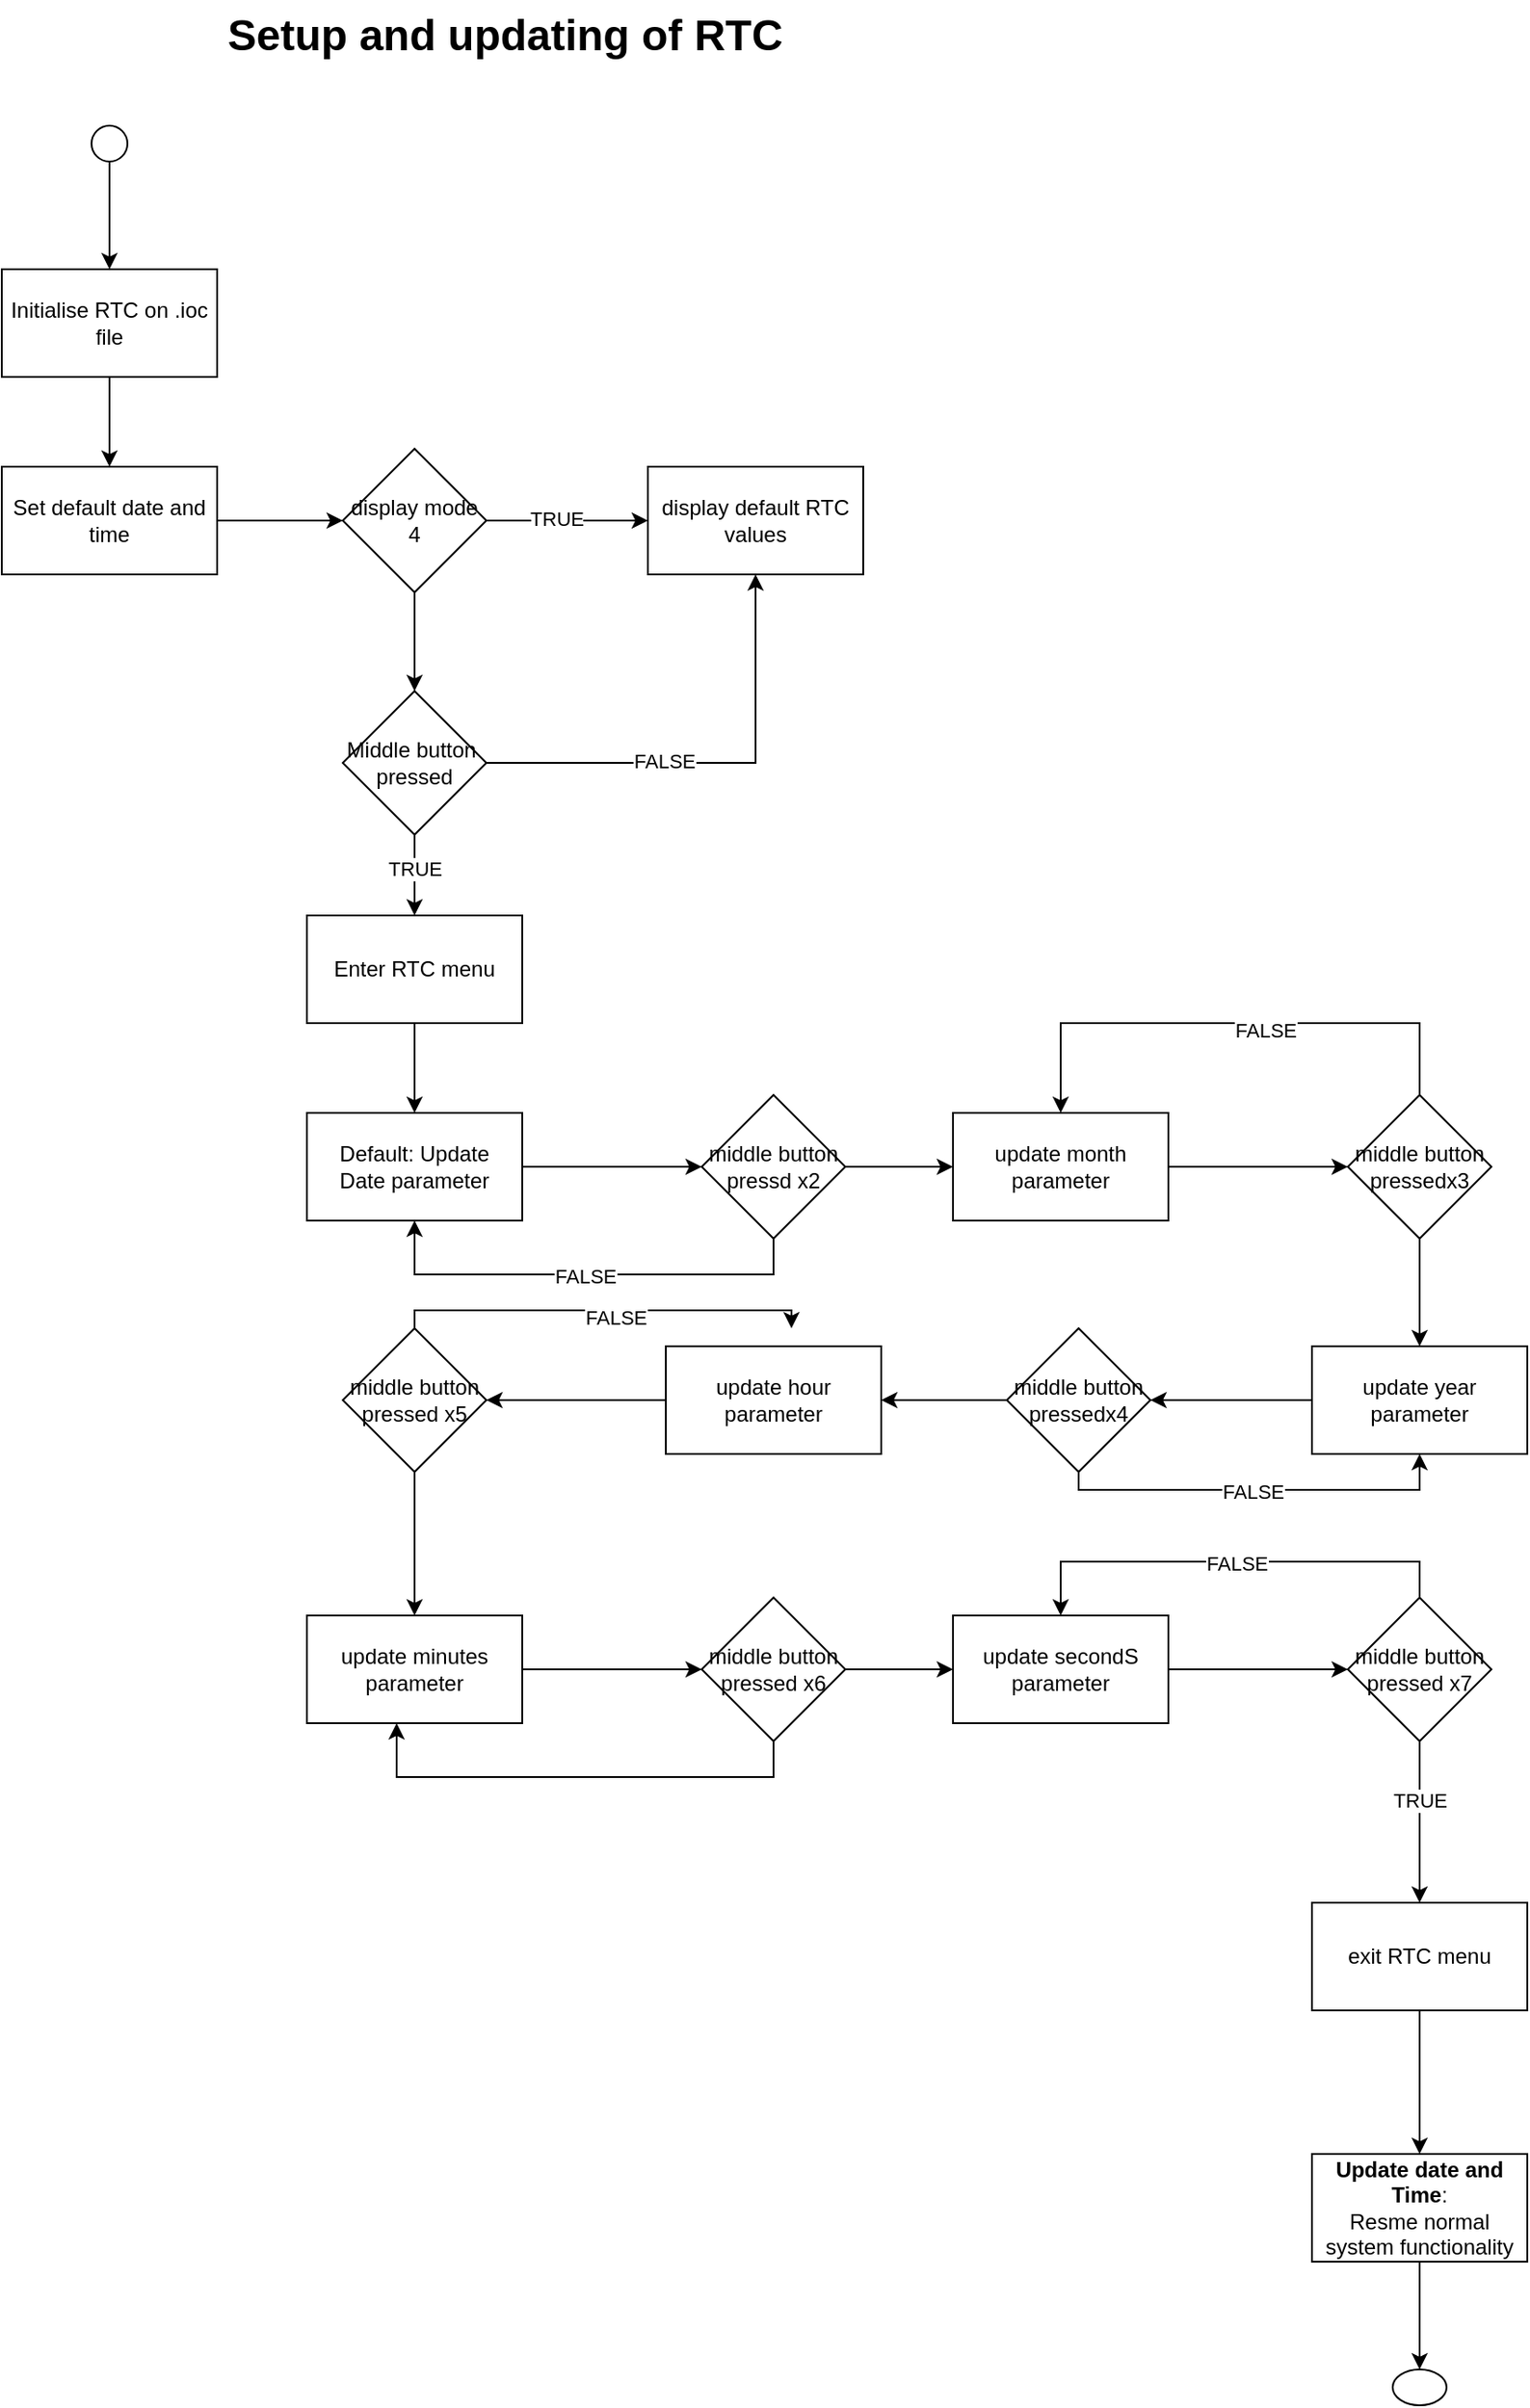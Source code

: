 <mxfile version="24.1.0" type="device">
  <diagram name="Page-1" id="7e0a89b8-554c-2b80-1dc8-d5c74ca68de4">
    <mxGraphModel dx="1867" dy="953" grid="1" gridSize="10" guides="1" tooltips="1" connect="1" arrows="1" fold="1" page="1" pageScale="1" pageWidth="1100" pageHeight="850" background="none" math="0" shadow="0">
      <root>
        <mxCell id="0" />
        <mxCell id="1" parent="0" />
        <mxCell id="Ae1zqm7DA8t6J2PGh84K-3" value="" style="edgeStyle=orthogonalEdgeStyle;rounded=0;orthogonalLoop=1;jettySize=auto;html=1;" edge="1" parent="1" source="Ae1zqm7DA8t6J2PGh84K-1" target="Ae1zqm7DA8t6J2PGh84K-2">
          <mxGeometry relative="1" as="geometry" />
        </mxCell>
        <mxCell id="Ae1zqm7DA8t6J2PGh84K-1" value="" style="ellipse;whiteSpace=wrap;html=1;aspect=fixed;" vertex="1" parent="1">
          <mxGeometry x="240" y="110" width="20" height="20" as="geometry" />
        </mxCell>
        <mxCell id="Ae1zqm7DA8t6J2PGh84K-5" value="" style="edgeStyle=orthogonalEdgeStyle;rounded=0;orthogonalLoop=1;jettySize=auto;html=1;" edge="1" parent="1" source="Ae1zqm7DA8t6J2PGh84K-2" target="Ae1zqm7DA8t6J2PGh84K-4">
          <mxGeometry relative="1" as="geometry" />
        </mxCell>
        <mxCell id="Ae1zqm7DA8t6J2PGh84K-2" value="Initialise RTC on .ioc file" style="whiteSpace=wrap;html=1;" vertex="1" parent="1">
          <mxGeometry x="190" y="190" width="120" height="60" as="geometry" />
        </mxCell>
        <mxCell id="Ae1zqm7DA8t6J2PGh84K-8" value="" style="edgeStyle=orthogonalEdgeStyle;rounded=0;orthogonalLoop=1;jettySize=auto;html=1;" edge="1" parent="1" source="Ae1zqm7DA8t6J2PGh84K-4" target="Ae1zqm7DA8t6J2PGh84K-7">
          <mxGeometry relative="1" as="geometry" />
        </mxCell>
        <mxCell id="Ae1zqm7DA8t6J2PGh84K-4" value="Set default date and time" style="whiteSpace=wrap;html=1;" vertex="1" parent="1">
          <mxGeometry x="190" y="300" width="120" height="60" as="geometry" />
        </mxCell>
        <mxCell id="Ae1zqm7DA8t6J2PGh84K-6" value="Setup and updating of RTC" style="text;strokeColor=none;fillColor=none;html=1;fontSize=24;fontStyle=1;verticalAlign=middle;align=center;" vertex="1" parent="1">
          <mxGeometry x="420" y="40" width="100" height="40" as="geometry" />
        </mxCell>
        <mxCell id="Ae1zqm7DA8t6J2PGh84K-10" value="" style="edgeStyle=orthogonalEdgeStyle;rounded=0;orthogonalLoop=1;jettySize=auto;html=1;" edge="1" parent="1" source="Ae1zqm7DA8t6J2PGh84K-7" target="Ae1zqm7DA8t6J2PGh84K-9">
          <mxGeometry relative="1" as="geometry" />
        </mxCell>
        <mxCell id="Ae1zqm7DA8t6J2PGh84K-12" value="TRUE" style="edgeLabel;html=1;align=center;verticalAlign=middle;resizable=0;points=[];" vertex="1" connectable="0" parent="Ae1zqm7DA8t6J2PGh84K-10">
          <mxGeometry x="-0.143" y="1" relative="1" as="geometry">
            <mxPoint as="offset" />
          </mxGeometry>
        </mxCell>
        <mxCell id="Ae1zqm7DA8t6J2PGh84K-14" value="" style="edgeStyle=orthogonalEdgeStyle;rounded=0;orthogonalLoop=1;jettySize=auto;html=1;" edge="1" parent="1" source="Ae1zqm7DA8t6J2PGh84K-7">
          <mxGeometry relative="1" as="geometry">
            <mxPoint x="420.0" y="425" as="targetPoint" />
          </mxGeometry>
        </mxCell>
        <mxCell id="Ae1zqm7DA8t6J2PGh84K-7" value="display mode&lt;div&gt;4&lt;/div&gt;" style="rhombus;whiteSpace=wrap;html=1;" vertex="1" parent="1">
          <mxGeometry x="380" y="290" width="80" height="80" as="geometry" />
        </mxCell>
        <mxCell id="Ae1zqm7DA8t6J2PGh84K-9" value="display default RTC values" style="whiteSpace=wrap;html=1;" vertex="1" parent="1">
          <mxGeometry x="550" y="300" width="120" height="60" as="geometry" />
        </mxCell>
        <mxCell id="Ae1zqm7DA8t6J2PGh84K-16" style="edgeStyle=orthogonalEdgeStyle;rounded=0;orthogonalLoop=1;jettySize=auto;html=1;entryX=0.5;entryY=1;entryDx=0;entryDy=0;" edge="1" parent="1" source="Ae1zqm7DA8t6J2PGh84K-15" target="Ae1zqm7DA8t6J2PGh84K-9">
          <mxGeometry relative="1" as="geometry" />
        </mxCell>
        <mxCell id="Ae1zqm7DA8t6J2PGh84K-18" value="FALSE" style="edgeLabel;html=1;align=center;verticalAlign=middle;resizable=0;points=[];" vertex="1" connectable="0" parent="Ae1zqm7DA8t6J2PGh84K-16">
          <mxGeometry x="-0.227" y="1" relative="1" as="geometry">
            <mxPoint as="offset" />
          </mxGeometry>
        </mxCell>
        <mxCell id="Ae1zqm7DA8t6J2PGh84K-20" value="" style="edgeStyle=orthogonalEdgeStyle;rounded=0;orthogonalLoop=1;jettySize=auto;html=1;" edge="1" parent="1" source="Ae1zqm7DA8t6J2PGh84K-15" target="Ae1zqm7DA8t6J2PGh84K-19">
          <mxGeometry relative="1" as="geometry" />
        </mxCell>
        <mxCell id="Ae1zqm7DA8t6J2PGh84K-21" value="TRUE" style="edgeLabel;html=1;align=center;verticalAlign=middle;resizable=0;points=[];" vertex="1" connectable="0" parent="Ae1zqm7DA8t6J2PGh84K-20">
          <mxGeometry x="-0.137" relative="1" as="geometry">
            <mxPoint y="-1" as="offset" />
          </mxGeometry>
        </mxCell>
        <mxCell id="Ae1zqm7DA8t6J2PGh84K-15" value="Middle button&amp;nbsp;&lt;div&gt;pressed&lt;/div&gt;" style="rhombus;whiteSpace=wrap;html=1;" vertex="1" parent="1">
          <mxGeometry x="380" y="425" width="80" height="80" as="geometry" />
        </mxCell>
        <mxCell id="Ae1zqm7DA8t6J2PGh84K-23" value="" style="edgeStyle=orthogonalEdgeStyle;rounded=0;orthogonalLoop=1;jettySize=auto;html=1;" edge="1" parent="1" source="Ae1zqm7DA8t6J2PGh84K-19" target="Ae1zqm7DA8t6J2PGh84K-22">
          <mxGeometry relative="1" as="geometry" />
        </mxCell>
        <mxCell id="Ae1zqm7DA8t6J2PGh84K-19" value="Enter RTC menu" style="whiteSpace=wrap;html=1;" vertex="1" parent="1">
          <mxGeometry x="360" y="550" width="120" height="60" as="geometry" />
        </mxCell>
        <mxCell id="Ae1zqm7DA8t6J2PGh84K-25" value="" style="edgeStyle=orthogonalEdgeStyle;rounded=0;orthogonalLoop=1;jettySize=auto;html=1;" edge="1" parent="1" source="Ae1zqm7DA8t6J2PGh84K-22" target="Ae1zqm7DA8t6J2PGh84K-24">
          <mxGeometry relative="1" as="geometry" />
        </mxCell>
        <mxCell id="Ae1zqm7DA8t6J2PGh84K-22" value="Default: Update&lt;div&gt;Date parameter&lt;/div&gt;" style="whiteSpace=wrap;html=1;" vertex="1" parent="1">
          <mxGeometry x="360" y="660" width="120" height="60" as="geometry" />
        </mxCell>
        <mxCell id="Ae1zqm7DA8t6J2PGh84K-27" value="" style="edgeStyle=orthogonalEdgeStyle;rounded=0;orthogonalLoop=1;jettySize=auto;html=1;" edge="1" parent="1" source="Ae1zqm7DA8t6J2PGh84K-24" target="Ae1zqm7DA8t6J2PGh84K-26">
          <mxGeometry relative="1" as="geometry" />
        </mxCell>
        <mxCell id="Ae1zqm7DA8t6J2PGh84K-24" value="middle button pressd x2" style="rhombus;whiteSpace=wrap;html=1;" vertex="1" parent="1">
          <mxGeometry x="580" y="650" width="80" height="80" as="geometry" />
        </mxCell>
        <mxCell id="Ae1zqm7DA8t6J2PGh84K-29" value="" style="edgeStyle=orthogonalEdgeStyle;rounded=0;orthogonalLoop=1;jettySize=auto;html=1;" edge="1" parent="1" source="Ae1zqm7DA8t6J2PGh84K-26" target="Ae1zqm7DA8t6J2PGh84K-28">
          <mxGeometry relative="1" as="geometry" />
        </mxCell>
        <mxCell id="Ae1zqm7DA8t6J2PGh84K-26" value="update month parameter" style="whiteSpace=wrap;html=1;" vertex="1" parent="1">
          <mxGeometry x="720" y="660" width="120" height="60" as="geometry" />
        </mxCell>
        <mxCell id="Ae1zqm7DA8t6J2PGh84K-31" value="" style="edgeStyle=orthogonalEdgeStyle;rounded=0;orthogonalLoop=1;jettySize=auto;html=1;" edge="1" parent="1" source="Ae1zqm7DA8t6J2PGh84K-28" target="Ae1zqm7DA8t6J2PGh84K-30">
          <mxGeometry relative="1" as="geometry" />
        </mxCell>
        <mxCell id="Ae1zqm7DA8t6J2PGh84K-28" value="middle button pressedx3" style="rhombus;whiteSpace=wrap;html=1;" vertex="1" parent="1">
          <mxGeometry x="940" y="650" width="80" height="80" as="geometry" />
        </mxCell>
        <mxCell id="Ae1zqm7DA8t6J2PGh84K-33" value="" style="edgeStyle=orthogonalEdgeStyle;rounded=0;orthogonalLoop=1;jettySize=auto;html=1;" edge="1" parent="1" source="Ae1zqm7DA8t6J2PGh84K-30" target="Ae1zqm7DA8t6J2PGh84K-32">
          <mxGeometry relative="1" as="geometry" />
        </mxCell>
        <mxCell id="Ae1zqm7DA8t6J2PGh84K-30" value="update year parameter" style="whiteSpace=wrap;html=1;" vertex="1" parent="1">
          <mxGeometry x="920" y="790" width="120" height="60" as="geometry" />
        </mxCell>
        <mxCell id="Ae1zqm7DA8t6J2PGh84K-35" value="" style="edgeStyle=orthogonalEdgeStyle;rounded=0;orthogonalLoop=1;jettySize=auto;html=1;" edge="1" parent="1" source="Ae1zqm7DA8t6J2PGh84K-32" target="Ae1zqm7DA8t6J2PGh84K-34">
          <mxGeometry relative="1" as="geometry" />
        </mxCell>
        <mxCell id="Ae1zqm7DA8t6J2PGh84K-32" value="middle button pressedx4" style="rhombus;whiteSpace=wrap;html=1;" vertex="1" parent="1">
          <mxGeometry x="750" y="780" width="80" height="80" as="geometry" />
        </mxCell>
        <mxCell id="Ae1zqm7DA8t6J2PGh84K-37" value="" style="edgeStyle=orthogonalEdgeStyle;rounded=0;orthogonalLoop=1;jettySize=auto;html=1;" edge="1" parent="1" source="Ae1zqm7DA8t6J2PGh84K-34" target="Ae1zqm7DA8t6J2PGh84K-36">
          <mxGeometry relative="1" as="geometry" />
        </mxCell>
        <mxCell id="Ae1zqm7DA8t6J2PGh84K-34" value="update hour parameter" style="whiteSpace=wrap;html=1;" vertex="1" parent="1">
          <mxGeometry x="560" y="790" width="120" height="60" as="geometry" />
        </mxCell>
        <mxCell id="Ae1zqm7DA8t6J2PGh84K-39" value="" style="edgeStyle=orthogonalEdgeStyle;rounded=0;orthogonalLoop=1;jettySize=auto;html=1;" edge="1" parent="1" source="Ae1zqm7DA8t6J2PGh84K-36" target="Ae1zqm7DA8t6J2PGh84K-38">
          <mxGeometry relative="1" as="geometry" />
        </mxCell>
        <mxCell id="Ae1zqm7DA8t6J2PGh84K-36" value="middle button pressed x5" style="rhombus;whiteSpace=wrap;html=1;" vertex="1" parent="1">
          <mxGeometry x="380" y="780" width="80" height="80" as="geometry" />
        </mxCell>
        <mxCell id="Ae1zqm7DA8t6J2PGh84K-41" value="" style="edgeStyle=orthogonalEdgeStyle;rounded=0;orthogonalLoop=1;jettySize=auto;html=1;" edge="1" parent="1" source="Ae1zqm7DA8t6J2PGh84K-38" target="Ae1zqm7DA8t6J2PGh84K-40">
          <mxGeometry relative="1" as="geometry" />
        </mxCell>
        <mxCell id="Ae1zqm7DA8t6J2PGh84K-38" value="update minutes parameter" style="whiteSpace=wrap;html=1;" vertex="1" parent="1">
          <mxGeometry x="360" y="940" width="120" height="60" as="geometry" />
        </mxCell>
        <mxCell id="Ae1zqm7DA8t6J2PGh84K-43" value="" style="edgeStyle=orthogonalEdgeStyle;rounded=0;orthogonalLoop=1;jettySize=auto;html=1;" edge="1" parent="1" source="Ae1zqm7DA8t6J2PGh84K-40" target="Ae1zqm7DA8t6J2PGh84K-42">
          <mxGeometry relative="1" as="geometry" />
        </mxCell>
        <mxCell id="Ae1zqm7DA8t6J2PGh84K-40" value="middle button pressed x6" style="rhombus;whiteSpace=wrap;html=1;" vertex="1" parent="1">
          <mxGeometry x="580" y="930" width="80" height="80" as="geometry" />
        </mxCell>
        <mxCell id="Ae1zqm7DA8t6J2PGh84K-45" value="" style="edgeStyle=orthogonalEdgeStyle;rounded=0;orthogonalLoop=1;jettySize=auto;html=1;" edge="1" parent="1" source="Ae1zqm7DA8t6J2PGh84K-42" target="Ae1zqm7DA8t6J2PGh84K-44">
          <mxGeometry relative="1" as="geometry" />
        </mxCell>
        <mxCell id="Ae1zqm7DA8t6J2PGh84K-42" value="update secondS parameter" style="whiteSpace=wrap;html=1;" vertex="1" parent="1">
          <mxGeometry x="720" y="940" width="120" height="60" as="geometry" />
        </mxCell>
        <mxCell id="Ae1zqm7DA8t6J2PGh84K-47" value="" style="edgeStyle=orthogonalEdgeStyle;rounded=0;orthogonalLoop=1;jettySize=auto;html=1;" edge="1" parent="1" source="Ae1zqm7DA8t6J2PGh84K-44" target="Ae1zqm7DA8t6J2PGh84K-46">
          <mxGeometry relative="1" as="geometry" />
        </mxCell>
        <mxCell id="Ae1zqm7DA8t6J2PGh84K-76" value="TRUE" style="edgeLabel;html=1;align=center;verticalAlign=middle;resizable=0;points=[];" vertex="1" connectable="0" parent="Ae1zqm7DA8t6J2PGh84K-47">
          <mxGeometry x="-0.267" relative="1" as="geometry">
            <mxPoint as="offset" />
          </mxGeometry>
        </mxCell>
        <mxCell id="Ae1zqm7DA8t6J2PGh84K-44" value="middle button pressed x7" style="rhombus;whiteSpace=wrap;html=1;" vertex="1" parent="1">
          <mxGeometry x="940" y="930" width="80" height="80" as="geometry" />
        </mxCell>
        <mxCell id="Ae1zqm7DA8t6J2PGh84K-51" value="" style="edgeStyle=orthogonalEdgeStyle;rounded=0;orthogonalLoop=1;jettySize=auto;html=1;" edge="1" parent="1" source="Ae1zqm7DA8t6J2PGh84K-46" target="Ae1zqm7DA8t6J2PGh84K-50">
          <mxGeometry relative="1" as="geometry" />
        </mxCell>
        <mxCell id="Ae1zqm7DA8t6J2PGh84K-46" value="exit RTC menu" style="whiteSpace=wrap;html=1;" vertex="1" parent="1">
          <mxGeometry x="920" y="1100" width="120" height="60" as="geometry" />
        </mxCell>
        <mxCell id="Ae1zqm7DA8t6J2PGh84K-59" value="" style="edgeStyle=orthogonalEdgeStyle;rounded=0;orthogonalLoop=1;jettySize=auto;html=1;" edge="1" parent="1" source="Ae1zqm7DA8t6J2PGh84K-50" target="Ae1zqm7DA8t6J2PGh84K-58">
          <mxGeometry relative="1" as="geometry" />
        </mxCell>
        <mxCell id="Ae1zqm7DA8t6J2PGh84K-50" value="&lt;b&gt;Update date and Time&lt;/b&gt;:&lt;div&gt;Resme normal system functionality&lt;/div&gt;" style="whiteSpace=wrap;html=1;" vertex="1" parent="1">
          <mxGeometry x="920" y="1240" width="120" height="60" as="geometry" />
        </mxCell>
        <mxCell id="Ae1zqm7DA8t6J2PGh84K-58" value="" style="ellipse;whiteSpace=wrap;html=1;" vertex="1" parent="1">
          <mxGeometry x="965" y="1360" width="30" height="20" as="geometry" />
        </mxCell>
        <mxCell id="Ae1zqm7DA8t6J2PGh84K-62" value="" style="endArrow=classic;html=1;rounded=0;entryX=0.5;entryY=1;entryDx=0;entryDy=0;" edge="1" parent="1" target="Ae1zqm7DA8t6J2PGh84K-22">
          <mxGeometry width="50" height="50" relative="1" as="geometry">
            <mxPoint x="620" y="730" as="sourcePoint" />
            <mxPoint x="414" y="730" as="targetPoint" />
            <Array as="points">
              <mxPoint x="620" y="750" />
              <mxPoint x="420" y="750" />
            </Array>
          </mxGeometry>
        </mxCell>
        <mxCell id="Ae1zqm7DA8t6J2PGh84K-63" value="FALSE" style="edgeLabel;html=1;align=center;verticalAlign=middle;resizable=0;points=[];" vertex="1" connectable="0" parent="Ae1zqm7DA8t6J2PGh84K-62">
          <mxGeometry x="0.001" y="1" relative="1" as="geometry">
            <mxPoint as="offset" />
          </mxGeometry>
        </mxCell>
        <mxCell id="Ae1zqm7DA8t6J2PGh84K-64" value="" style="endArrow=classic;html=1;rounded=0;entryX=0.5;entryY=0;entryDx=0;entryDy=0;" edge="1" parent="1" target="Ae1zqm7DA8t6J2PGh84K-26">
          <mxGeometry width="50" height="50" relative="1" as="geometry">
            <mxPoint x="980" y="650" as="sourcePoint" />
            <mxPoint x="780" y="600" as="targetPoint" />
            <Array as="points">
              <mxPoint x="980" y="610" />
              <mxPoint x="780" y="610" />
            </Array>
          </mxGeometry>
        </mxCell>
        <mxCell id="Ae1zqm7DA8t6J2PGh84K-65" value="FALSE" style="edgeLabel;html=1;align=center;verticalAlign=middle;resizable=0;points=[];" vertex="1" connectable="0" parent="Ae1zqm7DA8t6J2PGh84K-64">
          <mxGeometry x="-0.129" y="4" relative="1" as="geometry">
            <mxPoint as="offset" />
          </mxGeometry>
        </mxCell>
        <mxCell id="Ae1zqm7DA8t6J2PGh84K-67" value="" style="endArrow=classic;html=1;rounded=0;exitX=0.5;exitY=1;exitDx=0;exitDy=0;entryX=0.5;entryY=1;entryDx=0;entryDy=0;" edge="1" parent="1" source="Ae1zqm7DA8t6J2PGh84K-32" target="Ae1zqm7DA8t6J2PGh84K-30">
          <mxGeometry width="50" height="50" relative="1" as="geometry">
            <mxPoint x="840" y="890" as="sourcePoint" />
            <mxPoint x="890" y="840" as="targetPoint" />
            <Array as="points">
              <mxPoint x="790" y="870" />
              <mxPoint x="980" y="870" />
            </Array>
          </mxGeometry>
        </mxCell>
        <mxCell id="Ae1zqm7DA8t6J2PGh84K-68" value="FALSE" style="edgeLabel;html=1;align=center;verticalAlign=middle;resizable=0;points=[];" vertex="1" connectable="0" parent="Ae1zqm7DA8t6J2PGh84K-67">
          <mxGeometry x="-0.034" y="-1" relative="1" as="geometry">
            <mxPoint as="offset" />
          </mxGeometry>
        </mxCell>
        <mxCell id="Ae1zqm7DA8t6J2PGh84K-69" value="" style="endArrow=classic;html=1;rounded=0;exitX=0.5;exitY=0;exitDx=0;exitDy=0;" edge="1" parent="1" source="Ae1zqm7DA8t6J2PGh84K-36">
          <mxGeometry width="50" height="50" relative="1" as="geometry">
            <mxPoint x="430.0" y="780.0" as="sourcePoint" />
            <mxPoint x="630" y="780" as="targetPoint" />
            <Array as="points">
              <mxPoint x="420" y="770" />
              <mxPoint x="630" y="770" />
            </Array>
          </mxGeometry>
        </mxCell>
        <mxCell id="Ae1zqm7DA8t6J2PGh84K-70" value="FALSE" style="edgeLabel;html=1;align=center;verticalAlign=middle;resizable=0;points=[];" vertex="1" connectable="0" parent="Ae1zqm7DA8t6J2PGh84K-69">
          <mxGeometry x="0.056" y="-4" relative="1" as="geometry">
            <mxPoint as="offset" />
          </mxGeometry>
        </mxCell>
        <mxCell id="Ae1zqm7DA8t6J2PGh84K-71" value="" style="endArrow=classic;html=1;rounded=0;entryX=0.406;entryY=1.05;entryDx=0;entryDy=0;entryPerimeter=0;" edge="1" parent="1">
          <mxGeometry width="50" height="50" relative="1" as="geometry">
            <mxPoint x="620" y="1010" as="sourcePoint" />
            <mxPoint x="410" y="1000.0" as="targetPoint" />
            <Array as="points">
              <mxPoint x="620" y="1030" />
              <mxPoint x="410" y="1030" />
            </Array>
          </mxGeometry>
        </mxCell>
        <mxCell id="Ae1zqm7DA8t6J2PGh84K-74" value="" style="endArrow=classic;html=1;rounded=0;exitX=0.5;exitY=0;exitDx=0;exitDy=0;entryX=0.5;entryY=0;entryDx=0;entryDy=0;" edge="1" parent="1" source="Ae1zqm7DA8t6J2PGh84K-44" target="Ae1zqm7DA8t6J2PGh84K-42">
          <mxGeometry width="50" height="50" relative="1" as="geometry">
            <mxPoint x="770" y="1060" as="sourcePoint" />
            <mxPoint x="790" y="910" as="targetPoint" />
            <Array as="points">
              <mxPoint x="980" y="910" />
              <mxPoint x="780" y="910" />
            </Array>
          </mxGeometry>
        </mxCell>
        <mxCell id="Ae1zqm7DA8t6J2PGh84K-75" value="FALSE" style="edgeLabel;html=1;align=center;verticalAlign=middle;resizable=0;points=[];" vertex="1" connectable="0" parent="Ae1zqm7DA8t6J2PGh84K-74">
          <mxGeometry x="-0.024" y="1" relative="1" as="geometry">
            <mxPoint as="offset" />
          </mxGeometry>
        </mxCell>
      </root>
    </mxGraphModel>
  </diagram>
</mxfile>
